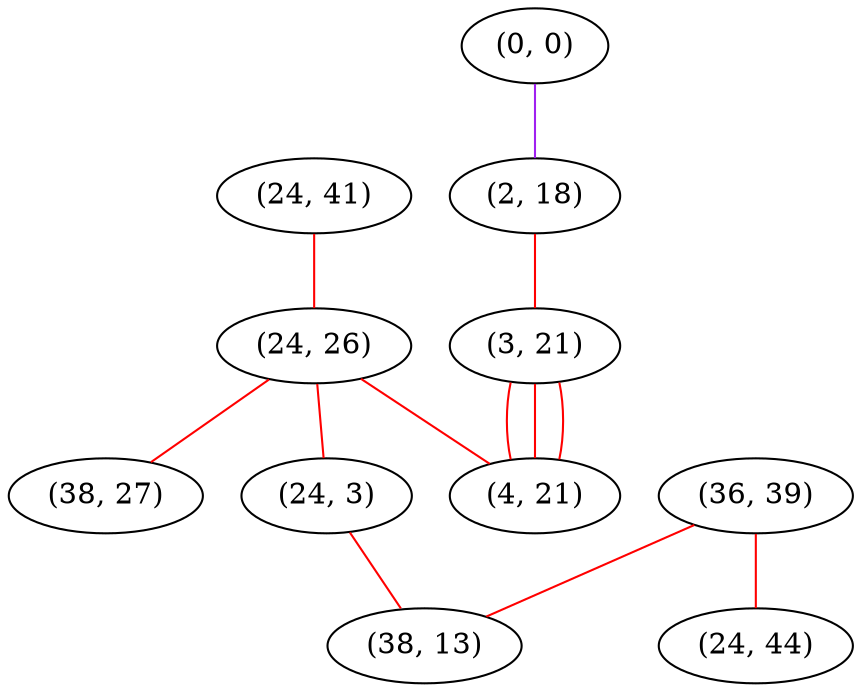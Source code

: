 graph "" {
"(24, 41)";
"(36, 39)";
"(0, 0)";
"(2, 18)";
"(24, 26)";
"(3, 21)";
"(38, 27)";
"(24, 3)";
"(38, 13)";
"(24, 44)";
"(4, 21)";
"(24, 41)" -- "(24, 26)"  [color=red, key=0, weight=1];
"(36, 39)" -- "(38, 13)"  [color=red, key=0, weight=1];
"(36, 39)" -- "(24, 44)"  [color=red, key=0, weight=1];
"(0, 0)" -- "(2, 18)"  [color=purple, key=0, weight=4];
"(2, 18)" -- "(3, 21)"  [color=red, key=0, weight=1];
"(24, 26)" -- "(4, 21)"  [color=red, key=0, weight=1];
"(24, 26)" -- "(24, 3)"  [color=red, key=0, weight=1];
"(24, 26)" -- "(38, 27)"  [color=red, key=0, weight=1];
"(3, 21)" -- "(4, 21)"  [color=red, key=0, weight=1];
"(3, 21)" -- "(4, 21)"  [color=red, key=1, weight=1];
"(3, 21)" -- "(4, 21)"  [color=red, key=2, weight=1];
"(24, 3)" -- "(38, 13)"  [color=red, key=0, weight=1];
}
